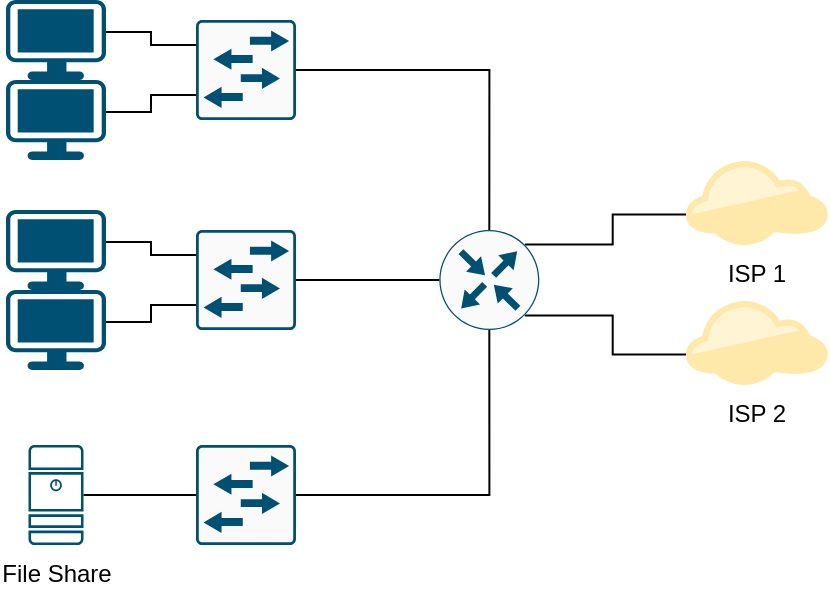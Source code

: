 <mxfile version="21.5.1" type="github">
  <diagram name="Page-1" id="oCGQXqjiFZy_4bb0X0cF">
    <mxGraphModel dx="819" dy="505" grid="1" gridSize="10" guides="1" tooltips="1" connect="1" arrows="1" fold="1" page="1" pageScale="1" pageWidth="1169" pageHeight="827" math="0" shadow="0">
      <root>
        <mxCell id="0" />
        <mxCell id="1" parent="0" />
        <mxCell id="JkkX-00-tPhVeV8dNCcb-36" style="edgeStyle=orthogonalEdgeStyle;shape=connector;rounded=0;orthogonalLoop=1;jettySize=auto;html=1;exitX=0;exitY=0.64;exitDx=0;exitDy=0;exitPerimeter=0;entryX=0.856;entryY=0.145;entryDx=0;entryDy=0;entryPerimeter=0;shadow=0;labelBackgroundColor=default;strokeColor=default;fontFamily=Helvetica;fontSize=1;fontColor=default;endArrow=none;endFill=0;" edge="1" parent="1" source="JkkX-00-tPhVeV8dNCcb-1" target="JkkX-00-tPhVeV8dNCcb-9">
          <mxGeometry relative="1" as="geometry" />
        </mxCell>
        <mxCell id="JkkX-00-tPhVeV8dNCcb-1" value="ISP 1" style="points=[[0,0.64,0],[0.2,0.15,0],[0.4,0.01,0],[0.79,0.25,0],[1,0.65,0],[0.8,0.86,0],[0.41,1,0],[0.16,0.86,0]];verticalLabelPosition=bottom;sketch=0;html=1;verticalAlign=top;aspect=fixed;align=center;pointerEvents=1;shape=mxgraph.cisco19.cloud2;fillColor=#FFE9AA;strokeColor=none;" vertex="1" parent="1">
          <mxGeometry x="460" y="310" width="70.83" height="42.5" as="geometry" />
        </mxCell>
        <mxCell id="JkkX-00-tPhVeV8dNCcb-29" style="edgeStyle=orthogonalEdgeStyle;shape=connector;rounded=0;orthogonalLoop=1;jettySize=auto;html=1;exitX=1;exitY=0.5;exitDx=0;exitDy=0;exitPerimeter=0;entryX=0.5;entryY=0;entryDx=0;entryDy=0;entryPerimeter=0;shadow=0;labelBackgroundColor=default;strokeColor=default;fontFamily=Helvetica;fontSize=1;fontColor=default;endArrow=none;endFill=0;" edge="1" parent="1" source="JkkX-00-tPhVeV8dNCcb-6" target="JkkX-00-tPhVeV8dNCcb-9">
          <mxGeometry relative="1" as="geometry" />
        </mxCell>
        <mxCell id="JkkX-00-tPhVeV8dNCcb-6" value="" style="sketch=0;points=[[0.015,0.015,0],[0.985,0.015,0],[0.985,0.985,0],[0.015,0.985,0],[0.25,0,0],[0.5,0,0],[0.75,0,0],[1,0.25,0],[1,0.5,0],[1,0.75,0],[0.75,1,0],[0.5,1,0],[0.25,1,0],[0,0.75,0],[0,0.5,0],[0,0.25,0]];verticalLabelPosition=bottom;html=1;verticalAlign=top;aspect=fixed;align=center;pointerEvents=1;shape=mxgraph.cisco19.rect;prIcon=l2_switch;fillColor=#FAFAFA;strokeColor=#005073;" vertex="1" parent="1">
          <mxGeometry x="215" y="240" width="50" height="50" as="geometry" />
        </mxCell>
        <mxCell id="JkkX-00-tPhVeV8dNCcb-9" value="&lt;blockquote style=&quot;margin: 0 0 0 40px; border: none; padding: 0px;&quot;&gt;&lt;blockquote style=&quot;margin: 0 0 0 40px; border: none; padding: 0px;&quot;&gt;&lt;div style=&quot;&quot;&gt;&lt;br&gt;&lt;/div&gt;&lt;/blockquote&gt;&lt;/blockquote&gt;&lt;div style=&quot;text-align: justify;&quot;&gt;&lt;/div&gt;" style="sketch=0;points=[[0.5,0,0],[1,0.5,0],[0.5,1,0],[0,0.5,0],[0.145,0.145,0],[0.856,0.145,0],[0.855,0.856,0],[0.145,0.855,0]];verticalLabelPosition=bottom;html=1;verticalAlign=top;aspect=fixed;align=center;pointerEvents=1;shape=mxgraph.cisco19.rect;prIcon=router;fillColor=#FAFAFA;strokeColor=#005073;" vertex="1" parent="1">
          <mxGeometry x="336.66" y="345" width="50" height="50" as="geometry" />
        </mxCell>
        <mxCell id="JkkX-00-tPhVeV8dNCcb-32" style="edgeStyle=orthogonalEdgeStyle;shape=connector;rounded=0;orthogonalLoop=1;jettySize=auto;html=1;exitX=1;exitY=0.5;exitDx=0;exitDy=0;exitPerimeter=0;entryX=0;entryY=0.5;entryDx=0;entryDy=0;entryPerimeter=0;shadow=0;labelBackgroundColor=default;strokeColor=default;fontFamily=Helvetica;fontSize=1;fontColor=default;endArrow=none;endFill=0;" edge="1" parent="1" source="JkkX-00-tPhVeV8dNCcb-11" target="JkkX-00-tPhVeV8dNCcb-28">
          <mxGeometry relative="1" as="geometry" />
        </mxCell>
        <mxCell id="JkkX-00-tPhVeV8dNCcb-11" value="File Share" style="sketch=0;points=[[0.015,0.015,0],[0.985,0.015,0],[0.985,0.985,0],[0.015,0.985,0],[0.25,0,0],[0.5,0,0],[0.75,0,0],[1,0.25,0],[1,0.5,0],[1,0.75,0],[0.75,1,0],[0.5,1,0],[0.25,1,0],[0,0.75,0],[0,0.5,0],[0,0.25,0]];verticalLabelPosition=bottom;html=1;verticalAlign=top;aspect=fixed;align=center;pointerEvents=1;shape=mxgraph.cisco19.server;fillColor=#005073;strokeColor=none;" vertex="1" parent="1">
          <mxGeometry x="131.25" y="452.5" width="27.5" height="50" as="geometry" />
        </mxCell>
        <mxCell id="JkkX-00-tPhVeV8dNCcb-18" style="edgeStyle=orthogonalEdgeStyle;shape=connector;rounded=0;orthogonalLoop=1;jettySize=auto;html=1;exitX=1;exitY=0.4;exitDx=0;exitDy=0;exitPerimeter=0;entryX=0;entryY=0.75;entryDx=0;entryDy=0;entryPerimeter=0;shadow=0;labelBackgroundColor=default;strokeColor=default;fontFamily=Helvetica;fontSize=1;fontColor=default;endArrow=none;endFill=0;" edge="1" parent="1" source="JkkX-00-tPhVeV8dNCcb-14" target="JkkX-00-tPhVeV8dNCcb-6">
          <mxGeometry relative="1" as="geometry" />
        </mxCell>
        <mxCell id="JkkX-00-tPhVeV8dNCcb-14" value="" style="points=[[0.03,0.03,0],[0.5,0,0],[0.97,0.03,0],[1,0.4,0],[0.97,0.745,0],[0.5,1,0],[0.03,0.745,0],[0,0.4,0]];verticalLabelPosition=bottom;sketch=0;html=1;verticalAlign=top;aspect=fixed;align=center;pointerEvents=1;shape=mxgraph.cisco19.workstation;fillColor=#005073;strokeColor=none;" vertex="1" parent="1">
          <mxGeometry x="120" y="270" width="50" height="40" as="geometry" />
        </mxCell>
        <mxCell id="JkkX-00-tPhVeV8dNCcb-19" style="edgeStyle=orthogonalEdgeStyle;shape=connector;rounded=0;orthogonalLoop=1;jettySize=auto;html=1;exitX=1;exitY=0.4;exitDx=0;exitDy=0;exitPerimeter=0;entryX=0;entryY=0.25;entryDx=0;entryDy=0;entryPerimeter=0;shadow=0;labelBackgroundColor=default;strokeColor=default;fontFamily=Helvetica;fontSize=1;fontColor=default;endArrow=none;endFill=0;" edge="1" parent="1" source="JkkX-00-tPhVeV8dNCcb-15" target="JkkX-00-tPhVeV8dNCcb-6">
          <mxGeometry relative="1" as="geometry" />
        </mxCell>
        <mxCell id="JkkX-00-tPhVeV8dNCcb-15" value="" style="points=[[0.03,0.03,0],[0.5,0,0],[0.97,0.03,0],[1,0.4,0],[0.97,0.745,0],[0.5,1,0],[0.03,0.745,0],[0,0.4,0]];verticalLabelPosition=bottom;sketch=0;html=1;verticalAlign=top;aspect=fixed;align=center;pointerEvents=1;shape=mxgraph.cisco19.workstation;fillColor=#005073;strokeColor=none;" vertex="1" parent="1">
          <mxGeometry x="120" y="230" width="50" height="40" as="geometry" />
        </mxCell>
        <mxCell id="JkkX-00-tPhVeV8dNCcb-30" style="edgeStyle=orthogonalEdgeStyle;shape=connector;rounded=0;orthogonalLoop=1;jettySize=auto;html=1;exitX=1;exitY=0.5;exitDx=0;exitDy=0;exitPerimeter=0;entryX=0;entryY=0.5;entryDx=0;entryDy=0;entryPerimeter=0;shadow=0;labelBackgroundColor=default;strokeColor=default;fontFamily=Helvetica;fontSize=1;fontColor=default;endArrow=none;endFill=0;" edge="1" parent="1" source="JkkX-00-tPhVeV8dNCcb-20" target="JkkX-00-tPhVeV8dNCcb-9">
          <mxGeometry relative="1" as="geometry" />
        </mxCell>
        <mxCell id="JkkX-00-tPhVeV8dNCcb-20" value="" style="sketch=0;points=[[0.015,0.015,0],[0.985,0.015,0],[0.985,0.985,0],[0.015,0.985,0],[0.25,0,0],[0.5,0,0],[0.75,0,0],[1,0.25,0],[1,0.5,0],[1,0.75,0],[0.75,1,0],[0.5,1,0],[0.25,1,0],[0,0.75,0],[0,0.5,0],[0,0.25,0]];verticalLabelPosition=bottom;html=1;verticalAlign=top;aspect=fixed;align=center;pointerEvents=1;shape=mxgraph.cisco19.rect;prIcon=l2_switch;fillColor=#FAFAFA;strokeColor=#005073;" vertex="1" parent="1">
          <mxGeometry x="215" y="345" width="50" height="50" as="geometry" />
        </mxCell>
        <mxCell id="JkkX-00-tPhVeV8dNCcb-21" style="edgeStyle=orthogonalEdgeStyle;shape=connector;rounded=0;orthogonalLoop=1;jettySize=auto;html=1;exitX=1;exitY=0.4;exitDx=0;exitDy=0;exitPerimeter=0;entryX=0;entryY=0.75;entryDx=0;entryDy=0;entryPerimeter=0;shadow=0;labelBackgroundColor=default;strokeColor=default;fontFamily=Helvetica;fontSize=1;fontColor=default;endArrow=none;endFill=0;" edge="1" parent="1" source="JkkX-00-tPhVeV8dNCcb-22" target="JkkX-00-tPhVeV8dNCcb-20">
          <mxGeometry relative="1" as="geometry" />
        </mxCell>
        <mxCell id="JkkX-00-tPhVeV8dNCcb-22" value="" style="points=[[0.03,0.03,0],[0.5,0,0],[0.97,0.03,0],[1,0.4,0],[0.97,0.745,0],[0.5,1,0],[0.03,0.745,0],[0,0.4,0]];verticalLabelPosition=bottom;sketch=0;html=1;verticalAlign=top;aspect=fixed;align=center;pointerEvents=1;shape=mxgraph.cisco19.workstation;fillColor=#005073;strokeColor=none;" vertex="1" parent="1">
          <mxGeometry x="120" y="375" width="50" height="40" as="geometry" />
        </mxCell>
        <mxCell id="JkkX-00-tPhVeV8dNCcb-23" style="edgeStyle=orthogonalEdgeStyle;shape=connector;rounded=0;orthogonalLoop=1;jettySize=auto;html=1;exitX=1;exitY=0.4;exitDx=0;exitDy=0;exitPerimeter=0;entryX=0;entryY=0.25;entryDx=0;entryDy=0;entryPerimeter=0;shadow=0;labelBackgroundColor=default;strokeColor=default;fontFamily=Helvetica;fontSize=1;fontColor=default;endArrow=none;endFill=0;" edge="1" parent="1" source="JkkX-00-tPhVeV8dNCcb-24" target="JkkX-00-tPhVeV8dNCcb-20">
          <mxGeometry relative="1" as="geometry" />
        </mxCell>
        <mxCell id="JkkX-00-tPhVeV8dNCcb-24" value="" style="points=[[0.03,0.03,0],[0.5,0,0],[0.97,0.03,0],[1,0.4,0],[0.97,0.745,0],[0.5,1,0],[0.03,0.745,0],[0,0.4,0]];verticalLabelPosition=bottom;sketch=0;html=1;verticalAlign=top;aspect=fixed;align=center;pointerEvents=1;shape=mxgraph.cisco19.workstation;fillColor=#005073;strokeColor=none;" vertex="1" parent="1">
          <mxGeometry x="120" y="335" width="50" height="40" as="geometry" />
        </mxCell>
        <mxCell id="JkkX-00-tPhVeV8dNCcb-31" style="edgeStyle=orthogonalEdgeStyle;shape=connector;rounded=0;orthogonalLoop=1;jettySize=auto;html=1;exitX=1;exitY=0.5;exitDx=0;exitDy=0;exitPerimeter=0;entryX=0.5;entryY=1;entryDx=0;entryDy=0;entryPerimeter=0;shadow=0;labelBackgroundColor=default;strokeColor=default;fontFamily=Helvetica;fontSize=1;fontColor=default;endArrow=none;endFill=0;" edge="1" parent="1" source="JkkX-00-tPhVeV8dNCcb-28" target="JkkX-00-tPhVeV8dNCcb-9">
          <mxGeometry relative="1" as="geometry" />
        </mxCell>
        <mxCell id="JkkX-00-tPhVeV8dNCcb-28" value="" style="sketch=0;points=[[0.015,0.015,0],[0.985,0.015,0],[0.985,0.985,0],[0.015,0.985,0],[0.25,0,0],[0.5,0,0],[0.75,0,0],[1,0.25,0],[1,0.5,0],[1,0.75,0],[0.75,1,0],[0.5,1,0],[0.25,1,0],[0,0.75,0],[0,0.5,0],[0,0.25,0]];verticalLabelPosition=bottom;html=1;verticalAlign=top;aspect=fixed;align=center;pointerEvents=1;shape=mxgraph.cisco19.rect;prIcon=l2_switch;fillColor=#FAFAFA;strokeColor=#005073;" vertex="1" parent="1">
          <mxGeometry x="215" y="452.5" width="50" height="50" as="geometry" />
        </mxCell>
        <mxCell id="JkkX-00-tPhVeV8dNCcb-35" style="edgeStyle=orthogonalEdgeStyle;shape=connector;rounded=0;orthogonalLoop=1;jettySize=auto;html=1;exitX=0;exitY=0.64;exitDx=0;exitDy=0;exitPerimeter=0;entryX=0.855;entryY=0.856;entryDx=0;entryDy=0;entryPerimeter=0;shadow=0;labelBackgroundColor=default;strokeColor=default;fontFamily=Helvetica;fontSize=1;fontColor=default;endArrow=none;endFill=0;" edge="1" parent="1" source="JkkX-00-tPhVeV8dNCcb-33" target="JkkX-00-tPhVeV8dNCcb-9">
          <mxGeometry relative="1" as="geometry" />
        </mxCell>
        <mxCell id="JkkX-00-tPhVeV8dNCcb-33" value="ISP 2" style="points=[[0,0.64,0],[0.2,0.15,0],[0.4,0.01,0],[0.79,0.25,0],[1,0.65,0],[0.8,0.86,0],[0.41,1,0],[0.16,0.86,0]];verticalLabelPosition=bottom;sketch=0;html=1;verticalAlign=top;aspect=fixed;align=center;pointerEvents=1;shape=mxgraph.cisco19.cloud2;fillColor=#FFE9AA;strokeColor=none;" vertex="1" parent="1">
          <mxGeometry x="460" y="380" width="70.83" height="42.5" as="geometry" />
        </mxCell>
      </root>
    </mxGraphModel>
  </diagram>
</mxfile>
